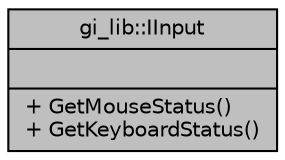 digraph "gi_lib::IInput"
{
  edge [fontname="Helvetica",fontsize="10",labelfontname="Helvetica",labelfontsize="10"];
  node [fontname="Helvetica",fontsize="10",shape=record];
  Node1 [label="{gi_lib::IInput\n||+ GetMouseStatus()\l+ GetKeyboardStatus()\l}",height=0.2,width=0.4,color="black", fillcolor="grey75", style="filled", fontcolor="black"];
}
